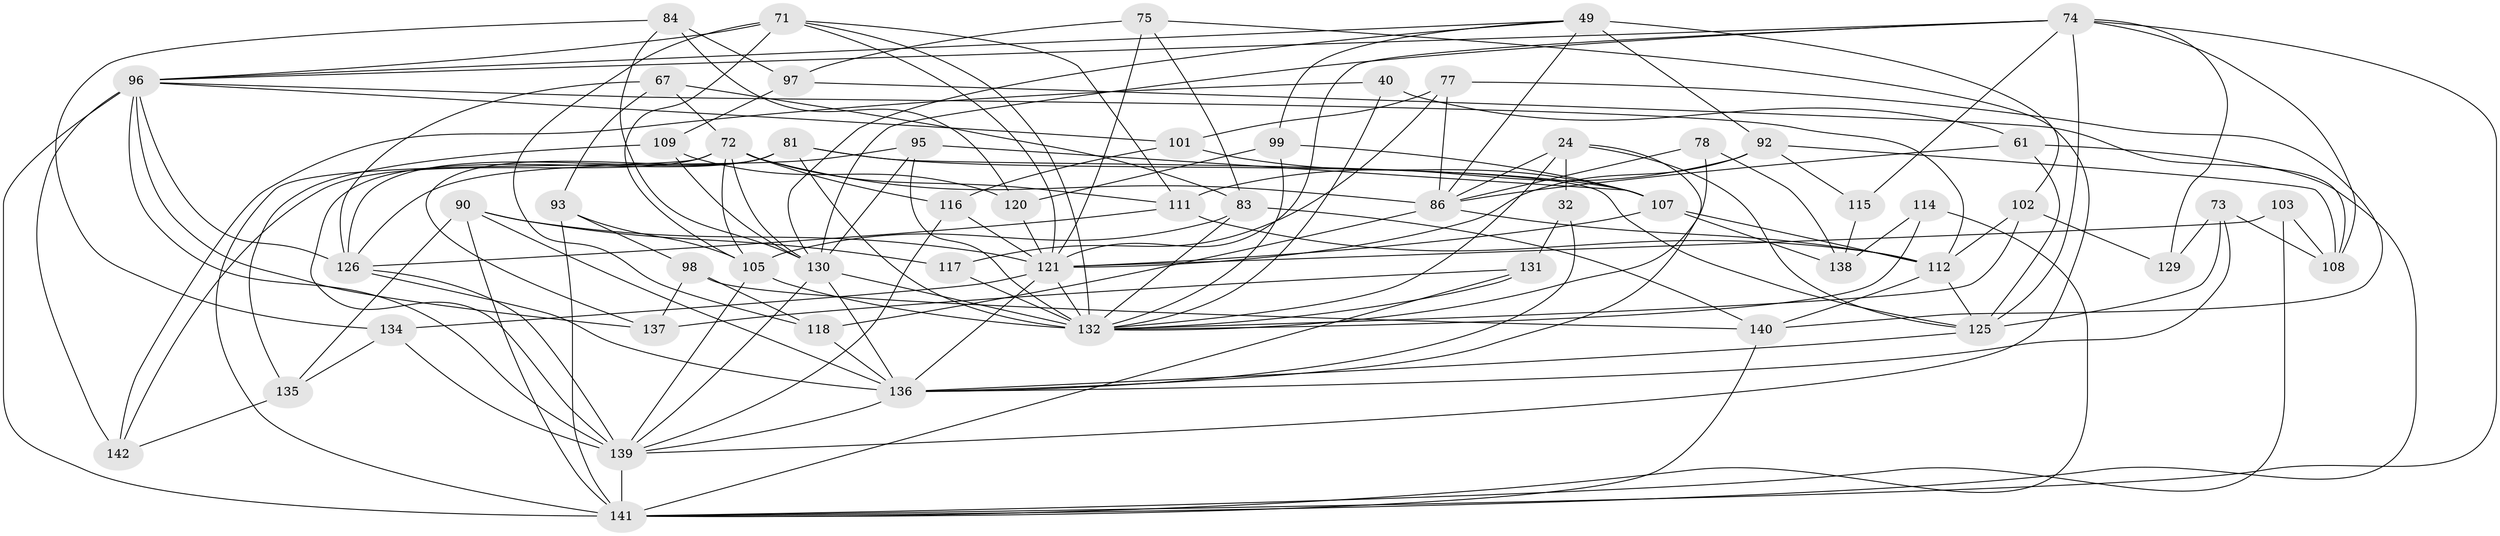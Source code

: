 // original degree distribution, {4: 1.0}
// Generated by graph-tools (version 1.1) at 2025/01/03/04/25 22:01:13]
// undirected, 56 vertices, 152 edges
graph export_dot {
graph [start="1"]
  node [color=gray90,style=filled];
  24 [super="+19"];
  32;
  40;
  49 [super="+18"];
  61;
  67;
  71 [super="+59"];
  72 [super="+66"];
  73 [super="+68"];
  74 [super="+3+28"];
  75;
  77;
  78;
  81 [super="+21+51"];
  83 [super="+16"];
  84;
  86 [super="+42"];
  90 [super="+80"];
  92 [super="+89"];
  93;
  95;
  96 [super="+1+12+2+30+34"];
  97;
  98;
  99;
  101;
  102 [super="+69"];
  103;
  105 [super="+76+100"];
  107 [super="+56"];
  108 [super="+23"];
  109;
  111 [super="+104"];
  112 [super="+14+60"];
  114;
  115;
  116;
  117;
  118;
  120;
  121 [super="+26+39+113+62"];
  125 [super="+33+122"];
  126 [super="+94"];
  129;
  130 [super="+5+63+47+54"];
  131;
  132 [super="+106+82+128"];
  134 [super="+48"];
  135;
  136 [super="+44+110+91+133"];
  137;
  138 [super="+53"];
  139 [super="+38+65+127"];
  140 [super="+88"];
  141 [super="+79+124"];
  142;
  24 -- 32 [weight=2];
  24 -- 125;
  24 -- 86;
  24 -- 132;
  24 -- 136;
  32 -- 131;
  32 -- 136;
  40 -- 142;
  40 -- 61;
  40 -- 132 [weight=2];
  49 -- 92 [weight=2];
  49 -- 130;
  49 -- 99;
  49 -- 102 [weight=2];
  49 -- 86;
  49 -- 96;
  61 -- 86;
  61 -- 125;
  61 -- 141;
  67 -- 93;
  67 -- 83;
  67 -- 126;
  67 -- 72;
  71 -- 118;
  71 -- 121;
  71 -- 105;
  71 -- 96;
  71 -- 132;
  71 -- 111;
  72 -- 142;
  72 -- 116;
  72 -- 86;
  72 -- 130;
  72 -- 105;
  72 -- 141;
  72 -- 111;
  73 -- 129 [weight=2];
  73 -- 108;
  73 -- 125 [weight=2];
  73 -- 136;
  74 -- 108;
  74 -- 115;
  74 -- 125;
  74 -- 96;
  74 -- 129;
  74 -- 130;
  74 -- 121;
  74 -- 141;
  75 -- 97;
  75 -- 83;
  75 -- 121;
  75 -- 139;
  77 -- 117;
  77 -- 101;
  77 -- 86;
  77 -- 140;
  78 -- 132 [weight=2];
  78 -- 86;
  78 -- 138;
  81 -- 137;
  81 -- 107 [weight=2];
  81 -- 126 [weight=2];
  81 -- 125;
  81 -- 132;
  81 -- 139;
  83 -- 140;
  83 -- 105 [weight=2];
  83 -- 132;
  84 -- 97;
  84 -- 120;
  84 -- 134;
  84 -- 130;
  86 -- 112;
  86 -- 118;
  90 -- 136 [weight=4];
  90 -- 121 [weight=2];
  90 -- 135;
  90 -- 117;
  90 -- 141 [weight=4];
  92 -- 108;
  92 -- 115;
  92 -- 111;
  92 -- 121;
  93 -- 105;
  93 -- 98;
  93 -- 141;
  95 -- 107;
  95 -- 126;
  95 -- 132;
  95 -- 130;
  96 -- 101;
  96 -- 142;
  96 -- 126;
  96 -- 112 [weight=2];
  96 -- 137;
  96 -- 139;
  96 -- 141 [weight=4];
  97 -- 109;
  97 -- 108;
  98 -- 118;
  98 -- 137;
  98 -- 140;
  99 -- 120;
  99 -- 107;
  99 -- 132;
  101 -- 116;
  101 -- 107;
  102 -- 129;
  102 -- 132;
  102 -- 112 [weight=2];
  103 -- 108 [weight=2];
  103 -- 121;
  103 -- 141;
  105 -- 132;
  105 -- 139 [weight=2];
  107 -- 138;
  107 -- 121;
  107 -- 112;
  109 -- 120;
  109 -- 135;
  109 -- 130;
  111 -- 112 [weight=2];
  111 -- 126;
  112 -- 140;
  112 -- 125;
  114 -- 138 [weight=2];
  114 -- 132;
  114 -- 141;
  115 -- 138 [weight=2];
  116 -- 139;
  116 -- 121;
  117 -- 132 [weight=2];
  118 -- 136;
  120 -- 121;
  121 -- 134 [weight=4];
  121 -- 132 [weight=5];
  121 -- 136;
  125 -- 136;
  126 -- 136 [weight=2];
  126 -- 139 [weight=2];
  130 -- 132;
  130 -- 139 [weight=2];
  130 -- 136 [weight=3];
  131 -- 137;
  131 -- 132;
  131 -- 141;
  134 -- 135;
  134 -- 139 [weight=2];
  135 -- 142;
  136 -- 139;
  139 -- 141 [weight=5];
  140 -- 141 [weight=2];
}
